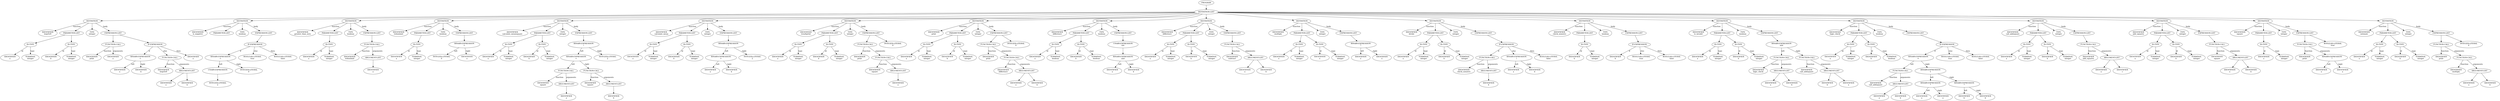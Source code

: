 digraph AST {
node0 [label="PROGRAM"]
node1 [label="DEFINITION-LIST"]
node2 [label="DEFINITION"]
node3 [label="IDENTIFIER\nloopToN"]
node4 [label="PARAMETER-LIST"]
node5 [label="ID-TYPE"]
node6 [label="IDENTIFIER\na"]
node7 [label="TERMINAL\ninteger"]
node8 [label="ID-TYPE"]
node9 [label="IDENTIFIER\nb"]
node10 [label="TERMINAL\ninteger"]
node11 [label="TYPE\ninteger"]
node12 [label="EXPRESSION-LIST"]
node13 [label="FUNCTION-CALL"]
node14 [label="IDENTIFIER\nprint"]
node15 [label="IDENTIFIER\na"]
node16 [label="IF-EXPRESSION"]
node17 [label="BINARY-EXPRESSION\n<"]
node18 [label="IDENTIFIER\na"]
node19 [label="IDENTIFIER\nb"]
node20 [label="FUNCTION-CALL"]
node21 [label="IDENTIFIER\nloopToN"]
node22 [label="ARGUMENT-LIST"]
node23 [label="IDENTIFIER\na"]
node24 [label="IDENTIFIER\nb"]
node25 [label="IDENTIFIER\na"]
node26 [label="DEFINITION"]
node27 [label="IDENTIFIER\nis_negative"]
node28 [label="PARAMETER-LIST"]
node29 [label="TYPE\nboolean"]
node30 [label="EXPRESSION-LIST"]
node31 [label="IF-EXPRESSION"]
node32 [label="BINARY-EXPRESSION\n<"]
node33 [label="UNARY-EXPRESSION\n-"]
node34 [label="INTEGER-LITERAL\n2"]
node35 [label="INTEGER-LITERAL\n0"]
node36 [label="BOOLEAN-LITERAL\ntrue"]
node37 [label="BOOLEAN-LITERAL\nfalse"]
node38 [label="DEFINITION"]
node39 [label="IDENTIFIER\ngreater_than_zero"]
node40 [label="PARAMETER-LIST"]
node41 [label="ID-TYPE"]
node42 [label="IDENTIFIER\na"]
node43 [label="TERMINAL\ninteger"]
node44 [label="TYPE\nboolean"]
node45 [label="EXPRESSION-LIST"]
node46 [label="FUNCTION-CALL"]
node47 [label="IDENTIFIER\nredundant"]
node48 [label="ARGUMENT-LIST"]
node49 [label="IDENTIFIER\na"]
node50 [label="DEFINITION"]
node51 [label="IDENTIFIER\nredundant"]
node52 [label="PARAMETER-LIST"]
node53 [label="ID-TYPE"]
node54 [label="IDENTIFIER\na"]
node55 [label="TERMINAL\ninteger"]
node56 [label="TYPE\nboolean"]
node57 [label="EXPRESSION-LIST"]
node58 [label="BINARY-EXPRESSION\n<"]
node59 [label="INTEGER-LITERAL\n0"]
node60 [label="IDENTIFIER\na"]
node61 [label="DEFINITION"]
node62 [label="IDENTIFIER\ncalculate_meansquare"]
node63 [label="PARAMETER-LIST"]
node64 [label="ID-TYPE"]
node65 [label="IDENTIFIER\na"]
node66 [label="TERMINAL\ninteger"]
node67 [label="ID-TYPE"]
node68 [label="IDENTIFIER\nb"]
node69 [label="TERMINAL\ninteger"]
node70 [label="TYPE\ninteger"]
node71 [label="EXPRESSION-LIST"]
node72 [label="BINARY-EXPRESSION\n/"]
node73 [label="BINARY-EXPRESSION\n+"]
node74 [label="FUNCTION-CALL"]
node75 [label="IDENTIFIER\nsquare"]
node76 [label="ARGUMENT-LIST"]
node77 [label="IDENTIFIER\na"]
node78 [label="FUNCTION-CALL"]
node79 [label="IDENTIFIER\nsquare"]
node80 [label="ARGUMENT-LIST"]
node81 [label="IDENTIFIER\nb"]
node82 [label="INTEGER-LITERAL\n2"]
node83 [label="DEFINITION"]
node84 [label="IDENTIFIER\ncalculate_mean"]
node85 [label="PARAMETER-LIST"]
node86 [label="ID-TYPE"]
node87 [label="IDENTIFIER\na"]
node88 [label="TERMINAL\ninteger"]
node89 [label="ID-TYPE"]
node90 [label="IDENTIFIER\nb"]
node91 [label="TERMINAL\ninteger"]
node92 [label="TYPE\ninteger"]
node93 [label="EXPRESSION-LIST"]
node94 [label="BINARY-EXPRESSION\n/"]
node95 [label="BINARY-EXPRESSION\n+"]
node96 [label="IDENTIFIER\na"]
node97 [label="IDENTIFIER\nb"]
node98 [label="INTEGER-LITERAL\n2"]
node99 [label="DEFINITION"]
node100 [label="IDENTIFIER\nresultprint"]
node101 [label="PARAMETER-LIST"]
node102 [label="ID-TYPE"]
node103 [label="IDENTIFIER\na"]
node104 [label="TERMINAL\ninteger"]
node105 [label="ID-TYPE"]
node106 [label="IDENTIFIER\nb"]
node107 [label="TERMINAL\ninteger"]
node108 [label="TYPE\ninteger"]
node109 [label="EXPRESSION-LIST"]
node110 [label="FUNCTION-CALL"]
node111 [label="IDENTIFIER\nprint"]
node112 [label="FUNCTION-CALL"]
node113 [label="IDENTIFIER\nsquare"]
node114 [label="ARGUMENT-LIST"]
node115 [label="IDENTIFIER\na"]
node116 [label="INTEGER-LITERAL\n0"]
node117 [label="DEFINITION"]
node118 [label="IDENTIFIER\nprint"]
node119 [label="PARAMETER-LIST"]
node120 [label="ID-TYPE"]
node121 [label="IDENTIFIER\na"]
node122 [label="TERMINAL\ninteger"]
node123 [label="ID-TYPE"]
node124 [label="IDENTIFIER\nb"]
node125 [label="TERMINAL\ninteger"]
node126 [label="TYPE\ninteger"]
node127 [label="EXPRESSION-LIST"]
node128 [label="FUNCTION-CALL"]
node129 [label="IDENTIFIER\nprint"]
node130 [label="FUNCTION-CALL"]
node131 [label="IDENTIFIER\ndifference"]
node132 [label="ARGUMENT-LIST"]
node133 [label="IDENTIFIER\na"]
node134 [label="IDENTIFIER\nb"]
node135 [label="INTEGER-LITERAL\n0"]
node136 [label="DEFINITION"]
node137 [label="IDENTIFIER\ndifference"]
node138 [label="PARAMETER-LIST"]
node139 [label="ID-TYPE"]
node140 [label="IDENTIFIER\na"]
node141 [label="TERMINAL\nboolean"]
node142 [label="ID-TYPE"]
node143 [label="IDENTIFIER\nb"]
node144 [label="TERMINAL\nboolean"]
node145 [label="TYPE\nboolean"]
node146 [label="EXPRESSION-LIST"]
node147 [label="UNARY-EXPRESSION\nnot"]
node148 [label="BINARY-EXPRESSION\nand"]
node149 [label="IDENTIFIER\na"]
node150 [label="IDENTIFIER\nb"]
node151 [label="DEFINITION"]
node152 [label="IDENTIFIER\ndifference"]
node153 [label="PARAMETER-LIST"]
node154 [label="ID-TYPE"]
node155 [label="IDENTIFIER\na"]
node156 [label="TERMINAL\ninteger"]
node157 [label="ID-TYPE"]
node158 [label="IDENTIFIER\nb"]
node159 [label="TERMINAL\ninteger"]
node160 [label="TYPE\ninteger"]
node161 [label="EXPRESSION-LIST"]
node162 [label="FUNCTION-CALL"]
node163 [label="IDENTIFIER\nsubtract"]
node164 [label="ARGUMENT-LIST"]
node165 [label="IDENTIFIER\na"]
node166 [label="IDENTIFIER\nb"]
node167 [label="DEFINITION"]
node168 [label="IDENTIFIER\nmultiply"]
node169 [label="PARAMETER-LIST"]
node170 [label="ID-TYPE"]
node171 [label="IDENTIFIER\nx"]
node172 [label="TERMINAL\ninteger"]
node173 [label="ID-TYPE"]
node174 [label="IDENTIFIER\nx"]
node175 [label="TERMINAL\ninteger"]
node176 [label="TYPE\ninteger"]
node177 [label="EXPRESSION-LIST"]
node178 [label="BINARY-EXPRESSION\n*"]
node179 [label="IDENTIFIER\nx"]
node180 [label="IDENTIFIER\nx"]
node181 [label="DEFINITION"]
node182 [label="IDENTIFIER\ndivide"]
node183 [label="PARAMETER-LIST"]
node184 [label="ID-TYPE"]
node185 [label="IDENTIFIER\na"]
node186 [label="TERMINAL\ninteger"]
node187 [label="ID-TYPE"]
node188 [label="IDENTIFIER\nb"]
node189 [label="TERMINAL\ninteger"]
node190 [label="TYPE\ninteger"]
node191 [label="EXPRESSION-LIST"]
node192 [label="IF-EXPRESSION"]
node193 [label="FUNCTION-CALL"]
node194 [label="IDENTIFIER\ncheck_nonzero"]
node195 [label="ARGUMENT-LIST"]
node196 [label="IDENTIFIER\nb"]
node197 [label="BINARY-EXPRESSION\n/"]
node198 [label="IDENTIFIER\na"]
node199 [label="IDENTIFIER\nb"]
node200 [label="BOOLEAN-LITERAL\nfalse"]
node201 [label="DEFINITION"]
node202 [label="IDENTIFIER\ncheck_nonzero"]
node203 [label="PARAMETER-LIST"]
node204 [label="ID-TYPE"]
node205 [label="IDENTIFIER\nb"]
node206 [label="TERMINAL\ninteger"]
node207 [label="TYPE\nboolean"]
node208 [label="EXPRESSION-LIST"]
node209 [label="IF-EXPRESSION"]
node210 [label="IDENTIFIER\nb"]
node211 [label="BOOLEAN-LITERAL\ntrue"]
node212 [label="BOOLEAN-LITERAL\nfalse"]
node213 [label="DEFINITION"]
node214 [label="IDENTIFIER\nis_invalid"]
node215 [label="PARAMETER-LIST"]
node216 [label="ID-TYPE"]
node217 [label="IDENTIFIER\na"]
node218 [label="TERMINAL\ninteger"]
node219 [label="ID-TYPE"]
node220 [label="IDENTIFIER\nb"]
node221 [label="TERMINAL\ninteger"]
node222 [label="TYPE\nboolean"]
node223 [label="EXPRESSION-LIST"]
node224 [label="BINARY-EXPRESSION\nand"]
node225 [label="FUNCTION-CALL"]
node226 [label="IDENTIFIER\nlogic_check"]
node227 [label="ARGUMENT-LIST"]
node228 [label="IDENTIFIER\na"]
node229 [label="IDENTIFIER\nb"]
node230 [label="FUNCTION-CALL"]
node231 [label="IDENTIFIER\ncall_addsquare"]
node232 [label="ARGUMENT-LIST"]
node233 [label="IDENTIFIER\nb"]
node234 [label="IDENTIFIER\na"]
node235 [label="DEFINITION"]
node236 [label="IDENTIFIER\nlogic_check"]
node237 [label="PARAMETER-LIST"]
node238 [label="ID-TYPE"]
node239 [label="IDENTIFIER\na"]
node240 [label="TERMINAL\ninteger"]
node241 [label="ID-TYPE"]
node242 [label="IDENTIFIER\nb"]
node243 [label="TERMINAL\nboolean"]
node244 [label="TYPE\nboolean"]
node245 [label="EXPRESSION-LIST"]
node246 [label="IF-EXPRESSION"]
node247 [label="BINARY-EXPRESSION\n="]
node248 [label="FUNCTION-CALL"]
node249 [label="IDENTIFIER\ncall_addsquare"]
node250 [label="ARGUMENT-LIST"]
node251 [label="IDENTIFIER\na"]
node252 [label="IDENTIFIER\nb"]
node253 [label="BINARY-EXPRESSION\n+"]
node254 [label="BINARY-EXPRESSION\n*"]
node255 [label="IDENTIFIER\na"]
node256 [label="IDENTIFIER\na"]
node257 [label="BINARY-EXPRESSION\n*"]
node258 [label="IDENTIFIER\nb"]
node259 [label="IDENTIFIER\nb"]
node260 [label="BOOLEAN-LITERAL\ntrue"]
node261 [label="BOOLEAN-LITERAL\nfalse"]
node262 [label="DEFINITION"]
node263 [label="IDENTIFIER\ncall_addsquare"]
node264 [label="PARAMETER-LIST"]
node265 [label="ID-TYPE"]
node266 [label="IDENTIFIER\na"]
node267 [label="TERMINAL\ninteger"]
node268 [label="ID-TYPE"]
node269 [label="IDENTIFIER\nb"]
node270 [label="TERMINAL\ninteger"]
node271 [label="TYPE\ninteger"]
node272 [label="EXPRESSION-LIST"]
node273 [label="FUNCTION-CALL"]
node274 [label="IDENTIFIER\nadd_squares"]
node275 [label="ARGUMENT-LIST"]
node276 [label="IDENTIFIER\na"]
node277 [label="IDENTIFIER\nc"]
node278 [label="DEFINITION"]
node279 [label="IDENTIFIER\nadd_squares"]
node280 [label="PARAMETER-LIST"]
node281 [label="ID-TYPE"]
node282 [label="IDENTIFIER\na"]
node283 [label="TERMINAL\ninteger"]
node284 [label="ID-TYPE"]
node285 [label="IDENTIFIER\nb"]
node286 [label="TERMINAL\ninteger"]
node287 [label="TYPE\ninteger"]
node288 [label="EXPRESSION-LIST"]
node289 [label="FUNCTION-CALL"]
node290 [label="IDENTIFIER\nsquare"]
node291 [label="ARGUMENT-LIST"]
node292 [label="IDENTIFIER\na"]
node293 [label="IDENTIFIER\nb"]
node294 [label="DEFINITION"]
node295 [label="IDENTIFIER\nsquare"]
node296 [label="PARAMETER-LIST"]
node297 [label="ID-TYPE"]
node298 [label="IDENTIFIER\na"]
node299 [label="TERMINAL\ninteger"]
node300 [label="TYPE\ninteger"]
node301 [label="EXPRESSION-LIST"]
node302 [label="FUNCTION-CALL"]
node303 [label="IDENTIFIER\nprint"]
node304 [label="BINARY-EXPRESSION\n*"]
node305 [label="IDENTIFIER\na"]
node306 [label="IDENTIFIER\na"]
node307 [label="BOOLEAN-LITERAL\ntrue"]
node308 [label="DEFINITION"]
node309 [label="IDENTIFIER\nnotmain"]
node310 [label="PARAMETER-LIST"]
node311 [label="ID-TYPE"]
node312 [label="IDENTIFIER\na"]
node313 [label="TERMINAL\ninteger"]
node314 [label="ID-TYPE"]
node315 [label="IDENTIFIER\nb"]
node316 [label="TERMINAL\ninteger"]
node317 [label="TYPE\ninteger"]
node318 [label="EXPRESSION-LIST"]
node319 [label="FUNCTION-CALL"]
node320 [label="IDENTIFIER\nprint"]
node321 [label="FUNCTION-CALL"]
node322 [label="IDENTIFIER\nmultiply"]
node323 [label="ARGUMENT-LIST"]
node324 [label="IDENTIFIER\na"]
node325 [label="IDENTIFIER\nb"]
node326 [label="INTEGER-LITERAL\n0"]
node2 -> node3 [label="function"]
node5 -> node6 [label="id"]
node5 -> node7 [label="type"]
node4 -> node5
node8 -> node9 [label="id"]
node8 -> node10 [label="type"]
node4 -> node8
node2 -> node4
node2 -> node11
node13 -> node14 [label="function"]
node13 -> node15 [label="arguments"]
node12 -> node13
node17 -> node18 [label="left"]
node17 -> node19 [label="right"]
node16 -> node17 [label="if"]
node20 -> node21 [label="function"]
node22 -> node23
node22 -> node24
node20 -> node22 [label="arguments"]
node16 -> node20 [label="else"]
node16 -> node25 [label="then"]
node12 -> node16
node2 -> node12 [label="body"]
node1 -> node2
node26 -> node27 [label="function"]
node26 -> node28
node26 -> node29
node33 -> node34
node32 -> node33 [label="left"]
node32 -> node35 [label="right"]
node31 -> node32 [label="if"]
node31 -> node36 [label="else"]
node31 -> node37 [label="then"]
node30 -> node31
node26 -> node30 [label="body"]
node1 -> node26
node38 -> node39 [label="function"]
node41 -> node42 [label="id"]
node41 -> node43 [label="type"]
node40 -> node41
node38 -> node40
node38 -> node44
node46 -> node47 [label="function"]
node48 -> node49
node46 -> node48 [label="arguments"]
node45 -> node46
node38 -> node45 [label="body"]
node1 -> node38
node50 -> node51 [label="function"]
node53 -> node54 [label="id"]
node53 -> node55 [label="type"]
node52 -> node53
node50 -> node52
node50 -> node56
node58 -> node59 [label="left"]
node58 -> node60 [label="right"]
node57 -> node58
node50 -> node57 [label="body"]
node1 -> node50
node61 -> node62 [label="function"]
node64 -> node65 [label="id"]
node64 -> node66 [label="type"]
node63 -> node64
node67 -> node68 [label="id"]
node67 -> node69 [label="type"]
node63 -> node67
node61 -> node63
node61 -> node70
node74 -> node75 [label="function"]
node76 -> node77
node74 -> node76 [label="arguments"]
node73 -> node74 [label="left"]
node78 -> node79 [label="function"]
node80 -> node81
node78 -> node80 [label="arguments"]
node73 -> node78 [label="right"]
node72 -> node73 [label="left"]
node72 -> node82 [label="right"]
node71 -> node72
node61 -> node71 [label="body"]
node1 -> node61
node83 -> node84 [label="function"]
node86 -> node87 [label="id"]
node86 -> node88 [label="type"]
node85 -> node86
node89 -> node90 [label="id"]
node89 -> node91 [label="type"]
node85 -> node89
node83 -> node85
node83 -> node92
node95 -> node96 [label="left"]
node95 -> node97 [label="right"]
node94 -> node95 [label="left"]
node94 -> node98 [label="right"]
node93 -> node94
node83 -> node93 [label="body"]
node1 -> node83
node99 -> node100 [label="function"]
node102 -> node103 [label="id"]
node102 -> node104 [label="type"]
node101 -> node102
node105 -> node106 [label="id"]
node105 -> node107 [label="type"]
node101 -> node105
node99 -> node101
node99 -> node108
node110 -> node111 [label="function"]
node112 -> node113 [label="function"]
node114 -> node115
node112 -> node114 [label="arguments"]
node110 -> node112 [label="arguments"]
node109 -> node110
node109 -> node116
node99 -> node109 [label="body"]
node1 -> node99
node117 -> node118 [label="function"]
node120 -> node121 [label="id"]
node120 -> node122 [label="type"]
node119 -> node120
node123 -> node124 [label="id"]
node123 -> node125 [label="type"]
node119 -> node123
node117 -> node119
node117 -> node126
node128 -> node129 [label="function"]
node130 -> node131 [label="function"]
node132 -> node133
node132 -> node134
node130 -> node132 [label="arguments"]
node128 -> node130 [label="arguments"]
node127 -> node128
node127 -> node135
node117 -> node127 [label="body"]
node1 -> node117
node136 -> node137 [label="function"]
node139 -> node140 [label="id"]
node139 -> node141 [label="type"]
node138 -> node139
node142 -> node143 [label="id"]
node142 -> node144 [label="type"]
node138 -> node142
node136 -> node138
node136 -> node145
node148 -> node149 [label="left"]
node148 -> node150 [label="right"]
node147 -> node148
node146 -> node147
node136 -> node146 [label="body"]
node1 -> node136
node151 -> node152 [label="function"]
node154 -> node155 [label="id"]
node154 -> node156 [label="type"]
node153 -> node154
node157 -> node158 [label="id"]
node157 -> node159 [label="type"]
node153 -> node157
node151 -> node153
node151 -> node160
node162 -> node163 [label="function"]
node164 -> node165
node164 -> node166
node162 -> node164 [label="arguments"]
node161 -> node162
node151 -> node161 [label="body"]
node1 -> node151
node167 -> node168 [label="function"]
node170 -> node171 [label="id"]
node170 -> node172 [label="type"]
node169 -> node170
node173 -> node174 [label="id"]
node173 -> node175 [label="type"]
node169 -> node173
node167 -> node169
node167 -> node176
node178 -> node179 [label="left"]
node178 -> node180 [label="right"]
node177 -> node178
node167 -> node177 [label="body"]
node1 -> node167
node181 -> node182 [label="function"]
node184 -> node185 [label="id"]
node184 -> node186 [label="type"]
node183 -> node184
node187 -> node188 [label="id"]
node187 -> node189 [label="type"]
node183 -> node187
node181 -> node183
node181 -> node190
node193 -> node194 [label="function"]
node195 -> node196
node193 -> node195 [label="arguments"]
node192 -> node193 [label="if"]
node197 -> node198 [label="left"]
node197 -> node199 [label="right"]
node192 -> node197 [label="else"]
node192 -> node200 [label="then"]
node191 -> node192
node181 -> node191 [label="body"]
node1 -> node181
node201 -> node202 [label="function"]
node204 -> node205 [label="id"]
node204 -> node206 [label="type"]
node203 -> node204
node201 -> node203
node201 -> node207
node209 -> node210 [label="if"]
node209 -> node211 [label="else"]
node209 -> node212 [label="then"]
node208 -> node209
node201 -> node208 [label="body"]
node1 -> node201
node213 -> node214 [label="function"]
node216 -> node217 [label="id"]
node216 -> node218 [label="type"]
node215 -> node216
node219 -> node220 [label="id"]
node219 -> node221 [label="type"]
node215 -> node219
node213 -> node215
node213 -> node222
node225 -> node226 [label="function"]
node227 -> node228
node227 -> node229
node225 -> node227 [label="arguments"]
node224 -> node225 [label="left"]
node230 -> node231 [label="function"]
node232 -> node233
node232 -> node234
node230 -> node232 [label="arguments"]
node224 -> node230 [label="right"]
node223 -> node224
node213 -> node223 [label="body"]
node1 -> node213
node235 -> node236 [label="function"]
node238 -> node239 [label="id"]
node238 -> node240 [label="type"]
node237 -> node238
node241 -> node242 [label="id"]
node241 -> node243 [label="type"]
node237 -> node241
node235 -> node237
node235 -> node244
node248 -> node249 [label="function"]
node250 -> node251
node250 -> node252
node248 -> node250 [label="arguments"]
node247 -> node248 [label="left"]
node254 -> node255 [label="left"]
node254 -> node256 [label="right"]
node253 -> node254 [label="left"]
node257 -> node258 [label="left"]
node257 -> node259 [label="right"]
node253 -> node257 [label="right"]
node247 -> node253 [label="right"]
node246 -> node247 [label="if"]
node246 -> node260 [label="else"]
node246 -> node261 [label="then"]
node245 -> node246
node235 -> node245 [label="body"]
node1 -> node235
node262 -> node263 [label="function"]
node265 -> node266 [label="id"]
node265 -> node267 [label="type"]
node264 -> node265
node268 -> node269 [label="id"]
node268 -> node270 [label="type"]
node264 -> node268
node262 -> node264
node262 -> node271
node273 -> node274 [label="function"]
node275 -> node276
node275 -> node277
node273 -> node275 [label="arguments"]
node272 -> node273
node262 -> node272 [label="body"]
node1 -> node262
node278 -> node279 [label="function"]
node281 -> node282 [label="id"]
node281 -> node283 [label="type"]
node280 -> node281
node284 -> node285 [label="id"]
node284 -> node286 [label="type"]
node280 -> node284
node278 -> node280
node278 -> node287
node289 -> node290 [label="function"]
node291 -> node292
node291 -> node293
node289 -> node291 [label="arguments"]
node288 -> node289
node278 -> node288 [label="body"]
node1 -> node278
node294 -> node295 [label="function"]
node297 -> node298 [label="id"]
node297 -> node299 [label="type"]
node296 -> node297
node294 -> node296
node294 -> node300
node302 -> node303 [label="function"]
node304 -> node305 [label="left"]
node304 -> node306 [label="right"]
node302 -> node304 [label="arguments"]
node301 -> node302
node301 -> node307
node294 -> node301 [label="body"]
node1 -> node294
node308 -> node309 [label="function"]
node311 -> node312 [label="id"]
node311 -> node313 [label="type"]
node310 -> node311
node314 -> node315 [label="id"]
node314 -> node316 [label="type"]
node310 -> node314
node308 -> node310
node308 -> node317
node319 -> node320 [label="function"]
node321 -> node322 [label="function"]
node323 -> node324
node323 -> node325
node321 -> node323 [label="arguments"]
node319 -> node321 [label="arguments"]
node318 -> node319
node318 -> node326
node308 -> node318 [label="body"]
node1 -> node308
node0 -> node1
}